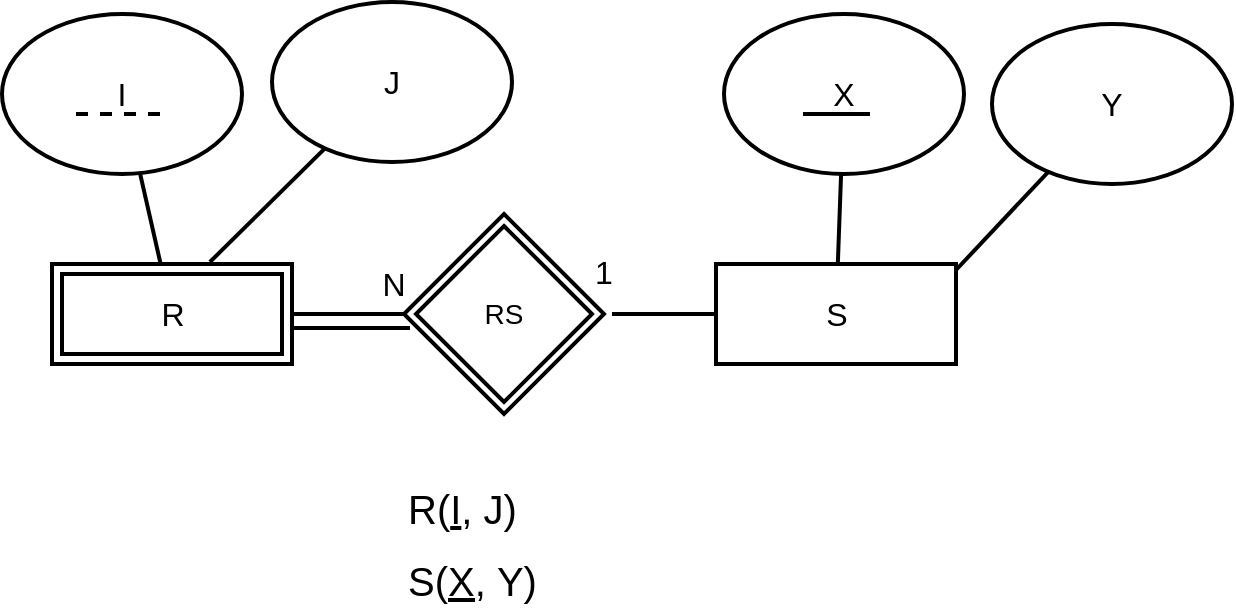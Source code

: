 <mxfile version="12.2.2" type="device" pages="1"><diagram name="Page-1" id="8378b5f6-a2b2-b727-a746-972ab9d02e00"><mxGraphModel dx="932" dy="590" grid="1" gridSize="10" guides="1" tooltips="1" connect="0" arrows="1" fold="1" page="1" pageScale="1.5" pageWidth="1169" pageHeight="827" background="#ffffff" math="0" shadow="0"><root><mxCell id="0"/><mxCell id="1" parent="0"/><mxCell id="K9ySdh9S0gaNSzd6LlQT-50" value="R" style="html=1;fillColor=none;fontSize=16;strokeWidth=2;" parent="1" vertex="1"><mxGeometry x="50" y="135" width="120" height="50" as="geometry"/></mxCell><mxCell id="K9ySdh9S0gaNSzd6LlQT-51" value="S" style="html=1;fillColor=none;fontSize=16;strokeWidth=2;" parent="1" vertex="1"><mxGeometry x="382" y="135" width="120" height="50" as="geometry"/></mxCell><mxCell id="K9ySdh9S0gaNSzd6LlQT-52" value="" style="endArrow=none;html=1;exitX=1;exitY=0.5;exitDx=0;exitDy=0;endFill=0;strokeWidth=2;" parent="1" source="K9ySdh9S0gaNSzd6LlQT-50" edge="1"><mxGeometry width="50" height="50" relative="1" as="geometry"><mxPoint x="150.656" y="-31.042" as="sourcePoint"/><mxPoint x="226" y="160" as="targetPoint"/></mxGeometry></mxCell><mxCell id="K9ySdh9S0gaNSzd6LlQT-53" value="" style="endArrow=none;html=1;entryX=0;entryY=0.5;entryDx=0;entryDy=0;endFill=0;strokeWidth=2;" parent="1" target="K9ySdh9S0gaNSzd6LlQT-51" edge="1"><mxGeometry width="50" height="50" relative="1" as="geometry"><mxPoint x="330" y="160" as="sourcePoint"/><mxPoint x="236" y="170" as="targetPoint"/></mxGeometry></mxCell><mxCell id="K9ySdh9S0gaNSzd6LlQT-54" value="N" style="text;html=1;strokeColor=none;fillColor=none;align=center;verticalAlign=middle;whiteSpace=wrap;rounded=0;fontSize=16;" parent="1" vertex="1"><mxGeometry x="205.5" y="135" width="30" height="20" as="geometry"/></mxCell><mxCell id="K9ySdh9S0gaNSzd6LlQT-55" value="1" style="text;html=1;strokeColor=none;fillColor=none;align=center;verticalAlign=middle;whiteSpace=wrap;rounded=0;fontSize=16;" parent="1" vertex="1"><mxGeometry x="311" y="129" width="30" height="20" as="geometry"/></mxCell><mxCell id="K9ySdh9S0gaNSzd6LlQT-56" value="" style="endArrow=none;html=1;fontSize=16;exitX=1.008;exitY=0.64;exitDx=0;exitDy=0;exitPerimeter=0;entryX=0.03;entryY=0.57;entryDx=0;entryDy=0;entryPerimeter=0;strokeWidth=2;" parent="1" source="K9ySdh9S0gaNSzd6LlQT-50" edge="1"><mxGeometry width="50" height="50" relative="1" as="geometry"><mxPoint x="50" y="280" as="sourcePoint"/><mxPoint x="229" y="167" as="targetPoint"/></mxGeometry></mxCell><mxCell id="K9ySdh9S0gaNSzd6LlQT-57" value="I" style="ellipse;whiteSpace=wrap;html=1;strokeWidth=2;fillColor=none;fontSize=16;" parent="1" vertex="1"><mxGeometry x="25" y="10" width="120" height="80" as="geometry"/></mxCell><mxCell id="K9ySdh9S0gaNSzd6LlQT-58" value="X" style="ellipse;whiteSpace=wrap;html=1;strokeWidth=2;fillColor=none;fontSize=16;fontStyle=0" parent="1" vertex="1"><mxGeometry x="386" y="10" width="120" height="80" as="geometry"/></mxCell><mxCell id="K9ySdh9S0gaNSzd6LlQT-59" value="" style="endArrow=none;html=1;strokeWidth=2;fontSize=16;" parent="1" source="K9ySdh9S0gaNSzd6LlQT-51" target="K9ySdh9S0gaNSzd6LlQT-58" edge="1"><mxGeometry width="50" height="50" relative="1" as="geometry"><mxPoint x="10" y="280" as="sourcePoint"/><mxPoint x="60" y="230" as="targetPoint"/></mxGeometry></mxCell><mxCell id="K9ySdh9S0gaNSzd6LlQT-60" value="" style="endArrow=none;html=1;strokeWidth=2;fontSize=16;" parent="1" source="K9ySdh9S0gaNSzd6LlQT-50" target="K9ySdh9S0gaNSzd6LlQT-57" edge="1"><mxGeometry width="50" height="50" relative="1" as="geometry"><mxPoint x="472" y="145" as="sourcePoint"/><mxPoint x="511.765" y="95.294" as="targetPoint"/></mxGeometry></mxCell><mxCell id="K9ySdh9S0gaNSzd6LlQT-61" value="RS" style="shape=rhombus;double=1;strokeWidth=2;fontSize=17;perimeter=rhombusPerimeter;whiteSpace=wrap;html=1;align=center;fontSize=14;fillColor=none;" parent="1" vertex="1"><mxGeometry x="226" y="110" width="100" height="100" as="geometry"/></mxCell><mxCell id="K9ySdh9S0gaNSzd6LlQT-62" value="" style="endArrow=none;dashed=1;html=1;strokeWidth=2;fontSize=16;" parent="1" edge="1"><mxGeometry width="50" height="50" relative="1" as="geometry"><mxPoint x="62" y="60" as="sourcePoint"/><mxPoint x="108" y="60" as="targetPoint"/></mxGeometry></mxCell><mxCell id="K9ySdh9S0gaNSzd6LlQT-63" value="" style="endArrow=none;html=1;strokeWidth=2;fontSize=16;" parent="1" edge="1"><mxGeometry width="50" height="50" relative="1" as="geometry"><mxPoint x="425.5" y="60" as="sourcePoint"/><mxPoint x="459" y="60" as="targetPoint"/></mxGeometry></mxCell><mxCell id="K9ySdh9S0gaNSzd6LlQT-64" value="" style="rounded=0;whiteSpace=wrap;html=1;strokeColor=#000000;strokeWidth=2;fillColor=none;gradientColor=none;fontSize=18;" parent="1" vertex="1"><mxGeometry x="55" y="140" width="110" height="40" as="geometry"/></mxCell><mxCell id="K9ySdh9S0gaNSzd6LlQT-65" value="Y" style="ellipse;whiteSpace=wrap;html=1;strokeWidth=2;fillColor=none;fontSize=16;fontStyle=0" parent="1" vertex="1"><mxGeometry x="520" y="15" width="120" height="80" as="geometry"/></mxCell><mxCell id="K9ySdh9S0gaNSzd6LlQT-66" value="" style="endArrow=none;html=1;strokeWidth=2;fontSize=16;exitX=1;exitY=0.06;exitDx=0;exitDy=0;exitPerimeter=0;" parent="1" source="K9ySdh9S0gaNSzd6LlQT-51" target="K9ySdh9S0gaNSzd6LlQT-65" edge="1"><mxGeometry width="50" height="50" relative="1" as="geometry"><mxPoint x="576.909" y="140" as="sourcePoint"/><mxPoint x="194" y="235" as="targetPoint"/></mxGeometry></mxCell><mxCell id="K9ySdh9S0gaNSzd6LlQT-68" value="J" style="ellipse;whiteSpace=wrap;html=1;strokeWidth=2;fillColor=none;fontSize=16;" parent="1" vertex="1"><mxGeometry x="160" y="4" width="120" height="80" as="geometry"/></mxCell><mxCell id="K9ySdh9S0gaNSzd6LlQT-69" value="" style="endArrow=none;html=1;strokeWidth=2;fontSize=16;exitX=0.658;exitY=-0.02;exitDx=0;exitDy=0;exitPerimeter=0;" parent="1" source="K9ySdh9S0gaNSzd6LlQT-50" target="K9ySdh9S0gaNSzd6LlQT-68" edge="1"><mxGeometry width="50" height="50" relative="1" as="geometry"><mxPoint x="239.318" y="129" as="sourcePoint"/><mxPoint x="646.765" y="89.294" as="targetPoint"/></mxGeometry></mxCell><mxCell id="K9ySdh9S0gaNSzd6LlQT-75" value="R(&lt;u style=&quot;font-size: 20px&quot;&gt;I&lt;/u&gt;, J)" style="text;html=1;strokeColor=none;fillColor=none;align=left;verticalAlign=middle;whiteSpace=wrap;rounded=0;fontSize=20;" parent="1" vertex="1"><mxGeometry x="226" y="240" width="74" height="33" as="geometry"/></mxCell><mxCell id="eNanXMa7VNfrK1p4Eb4T-1" value="S(&lt;u&gt;X,&lt;/u&gt;&amp;nbsp;Y)" style="text;html=1;strokeColor=none;fillColor=none;align=left;verticalAlign=middle;whiteSpace=wrap;rounded=0;fontSize=20;" vertex="1" parent="1"><mxGeometry x="226" y="280" width="74" height="26" as="geometry"/></mxCell></root></mxGraphModel></diagram></mxfile>
